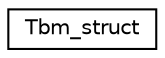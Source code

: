 digraph "Graphical Class Hierarchy"
{
  edge [fontname="Helvetica",fontsize="10",labelfontname="Helvetica",labelfontsize="10"];
  node [fontname="Helvetica",fontsize="10",shape=record];
  rankdir="LR";
  Node0 [label="Tbm_struct",height=0.2,width=0.4,color="black", fillcolor="white", style="filled",URL="$d3/d6a/structTbm__struct.html"];
}
